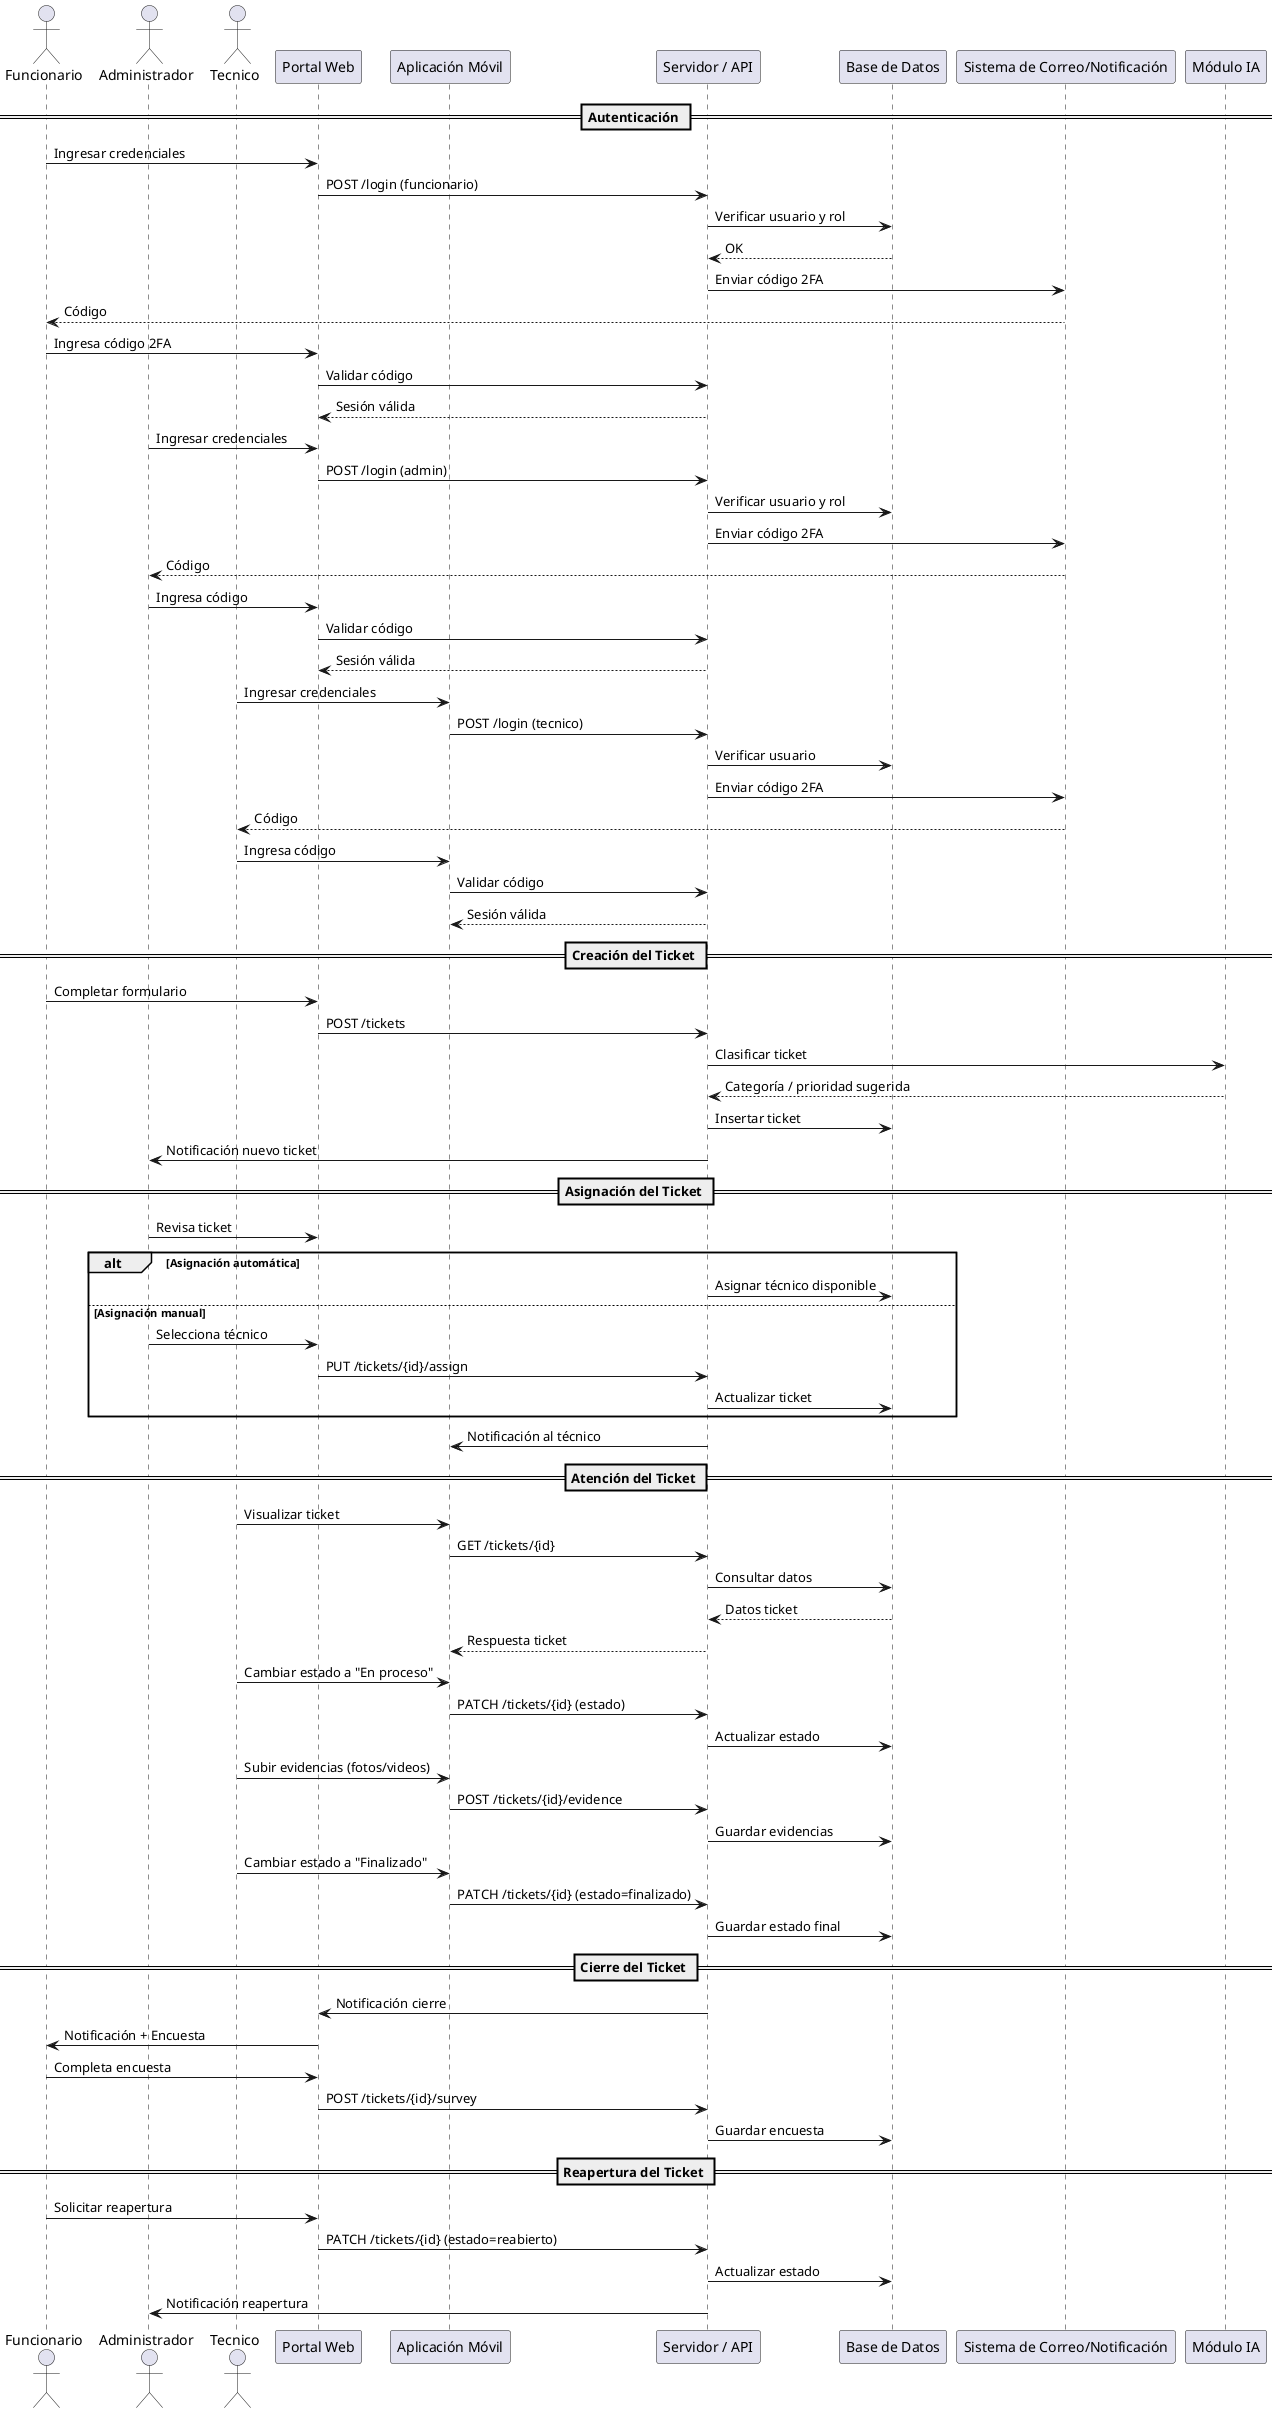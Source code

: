 @startuml
actor Funcionario
actor Administrador
actor Tecnico

participant "Portal Web" as Web
participant "Aplicación Móvil" as App
participant "Servidor / API" as API
participant "Base de Datos" as DB
participant "Sistema de Correo/Notificación" as Mail
participant "Módulo IA" as IA

== Autenticación ==
Funcionario -> Web: Ingresar credenciales
Web -> API: POST /login (funcionario)
API -> DB: Verificar usuario y rol
DB --> API: OK
API -> Mail: Enviar código 2FA
Mail --> Funcionario: Código
Funcionario -> Web: Ingresa código 2FA
Web -> API: Validar código
API --> Web: Sesión válida

Administrador -> Web: Ingresar credenciales
Web -> API: POST /login (admin)
API -> DB: Verificar usuario y rol
API -> Mail: Enviar código 2FA
Mail --> Administrador: Código
Administrador -> Web: Ingresa código
Web -> API: Validar código
API --> Web: Sesión válida

Tecnico -> App: Ingresar credenciales
App -> API: POST /login (tecnico)
API -> DB: Verificar usuario
API -> Mail: Enviar código 2FA
Mail --> Tecnico: Código
Tecnico -> App: Ingresa código
App -> API: Validar código
API --> App: Sesión válida

== Creación del Ticket ==
Funcionario -> Web: Completar formulario
Web -> API: POST /tickets
API -> IA: Clasificar ticket
IA --> API: Categoría / prioridad sugerida
API -> DB: Insertar ticket
API -> Administrador: Notificación nuevo ticket

== Asignación del Ticket ==
Administrador -> Web: Revisa ticket
alt Asignación automática
    API -> DB: Asignar técnico disponible
else Asignación manual
    Administrador -> Web: Selecciona técnico
    Web -> API: PUT /tickets/{id}/assign
    API -> DB: Actualizar ticket
end
API -> App: Notificación al técnico

== Atención del Ticket ==
Tecnico -> App: Visualizar ticket
App -> API: GET /tickets/{id}
API -> DB: Consultar datos
DB --> API: Datos ticket
API --> App: Respuesta ticket
Tecnico -> App: Cambiar estado a "En proceso"
App -> API: PATCH /tickets/{id} (estado)
API -> DB: Actualizar estado
Tecnico -> App: Subir evidencias (fotos/videos)
App -> API: POST /tickets/{id}/evidence
API -> DB: Guardar evidencias
Tecnico -> App: Cambiar estado a "Finalizado"
App -> API: PATCH /tickets/{id} (estado=finalizado)
API -> DB: Guardar estado final

== Cierre del Ticket ==
API -> Web: Notificación cierre
Web -> Funcionario: Notificación + Encuesta
Funcionario -> Web: Completa encuesta
Web -> API: POST /tickets/{id}/survey
API -> DB: Guardar encuesta

== Reapertura del Ticket ==
Funcionario -> Web: Solicitar reapertura
Web -> API: PATCH /tickets/{id} (estado=reabierto)
API -> DB: Actualizar estado
API -> Administrador: Notificación reapertura
@enduml
